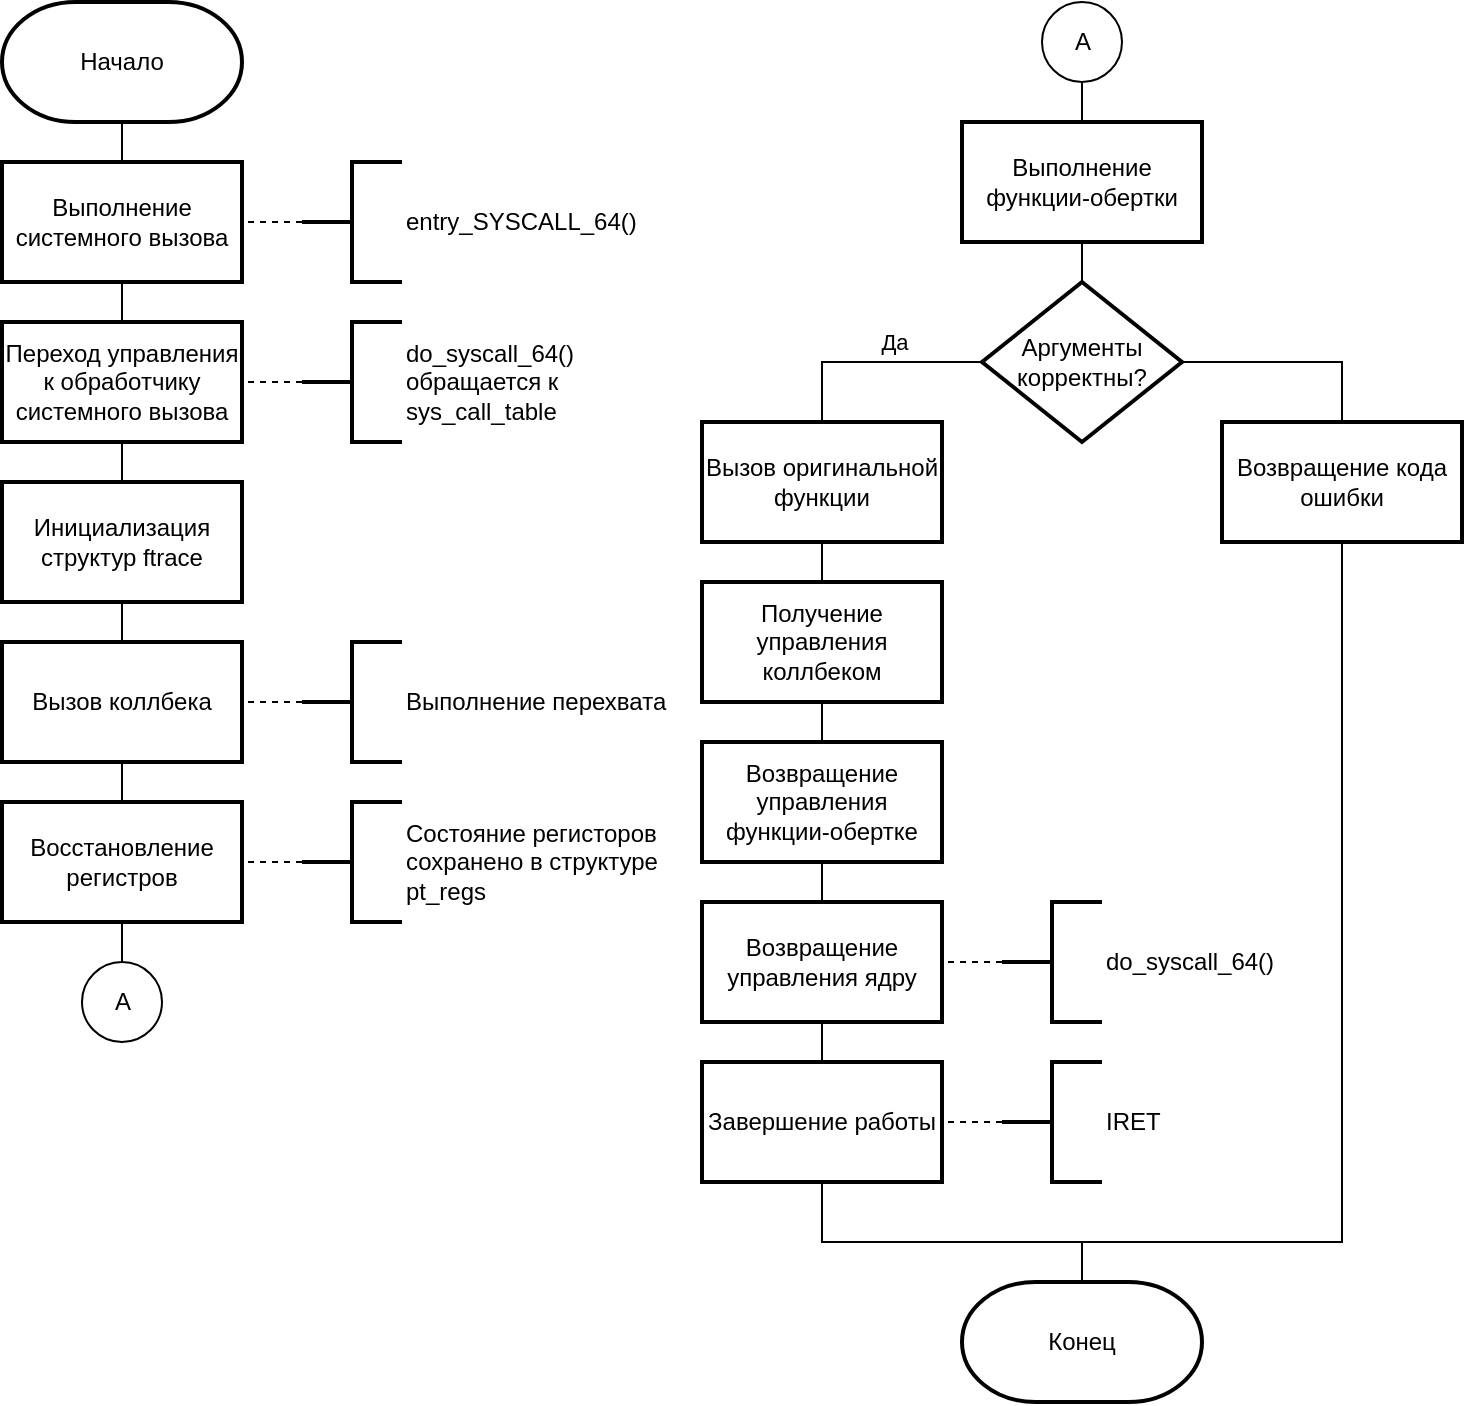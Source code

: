 <mxfile version="20.6.2" type="device"><diagram id="13vJBJReZE-VlDDde_2S" name="Страница 1"><mxGraphModel dx="1024" dy="612" grid="1" gridSize="10" guides="1" tooltips="1" connect="1" arrows="1" fold="1" page="1" pageScale="1" pageWidth="827" pageHeight="1169" math="0" shadow="0"><root><mxCell id="0"/><mxCell id="1" parent="0"/><mxCell id="3I7pESpCErqvcU9sDt52-3" style="edgeStyle=orthogonalEdgeStyle;rounded=0;orthogonalLoop=1;jettySize=auto;html=1;exitX=0.5;exitY=1;exitDx=0;exitDy=0;exitPerimeter=0;entryX=0.5;entryY=0;entryDx=0;entryDy=0;endArrow=none;endFill=0;" edge="1" parent="1" source="3I7pESpCErqvcU9sDt52-1" target="3I7pESpCErqvcU9sDt52-2"><mxGeometry relative="1" as="geometry"/></mxCell><mxCell id="3I7pESpCErqvcU9sDt52-1" value="Начало" style="strokeWidth=2;html=1;shape=mxgraph.flowchart.terminator;whiteSpace=wrap;" vertex="1" parent="1"><mxGeometry x="80" y="20" width="120" height="60" as="geometry"/></mxCell><mxCell id="3I7pESpCErqvcU9sDt52-5" style="edgeStyle=orthogonalEdgeStyle;rounded=0;orthogonalLoop=1;jettySize=auto;html=1;exitX=0.5;exitY=1;exitDx=0;exitDy=0;entryX=0.5;entryY=0;entryDx=0;entryDy=0;endArrow=none;endFill=0;" edge="1" parent="1" source="3I7pESpCErqvcU9sDt52-2" target="3I7pESpCErqvcU9sDt52-4"><mxGeometry relative="1" as="geometry"/></mxCell><mxCell id="3I7pESpCErqvcU9sDt52-2" value="Выполнение системного вызова" style="rounded=0;whiteSpace=wrap;html=1;absoluteArcSize=1;arcSize=14;strokeWidth=2;" vertex="1" parent="1"><mxGeometry x="80" y="100" width="120" height="60" as="geometry"/></mxCell><mxCell id="3I7pESpCErqvcU9sDt52-7" style="edgeStyle=orthogonalEdgeStyle;rounded=0;orthogonalLoop=1;jettySize=auto;html=1;exitX=0.5;exitY=1;exitDx=0;exitDy=0;endArrow=none;endFill=0;entryX=0.5;entryY=0;entryDx=0;entryDy=0;" edge="1" parent="1" source="3I7pESpCErqvcU9sDt52-4" target="3I7pESpCErqvcU9sDt52-6"><mxGeometry relative="1" as="geometry"><mxPoint x="140" y="250" as="targetPoint"/></mxGeometry></mxCell><mxCell id="3I7pESpCErqvcU9sDt52-4" value="Переход управления к обработчику системного вызова" style="rounded=0;whiteSpace=wrap;html=1;absoluteArcSize=1;arcSize=14;strokeWidth=2;" vertex="1" parent="1"><mxGeometry x="80" y="180" width="120" height="60" as="geometry"/></mxCell><mxCell id="3I7pESpCErqvcU9sDt52-9" style="edgeStyle=orthogonalEdgeStyle;rounded=0;orthogonalLoop=1;jettySize=auto;html=1;exitX=0.5;exitY=1;exitDx=0;exitDy=0;entryX=0.5;entryY=0;entryDx=0;entryDy=0;endArrow=none;endFill=0;" edge="1" parent="1" source="3I7pESpCErqvcU9sDt52-6" target="3I7pESpCErqvcU9sDt52-8"><mxGeometry relative="1" as="geometry"/></mxCell><mxCell id="3I7pESpCErqvcU9sDt52-6" value="Инициализация структур ftrace" style="rounded=0;whiteSpace=wrap;html=1;absoluteArcSize=1;arcSize=14;strokeWidth=2;" vertex="1" parent="1"><mxGeometry x="80" y="260" width="120" height="60" as="geometry"/></mxCell><mxCell id="3I7pESpCErqvcU9sDt52-11" style="edgeStyle=orthogonalEdgeStyle;rounded=0;orthogonalLoop=1;jettySize=auto;html=1;exitX=0.5;exitY=1;exitDx=0;exitDy=0;entryX=0.5;entryY=0;entryDx=0;entryDy=0;endArrow=none;endFill=0;" edge="1" parent="1" source="3I7pESpCErqvcU9sDt52-8" target="3I7pESpCErqvcU9sDt52-10"><mxGeometry relative="1" as="geometry"/></mxCell><mxCell id="3I7pESpCErqvcU9sDt52-8" value="Вызов коллбека" style="rounded=0;whiteSpace=wrap;html=1;absoluteArcSize=1;arcSize=14;strokeWidth=2;" vertex="1" parent="1"><mxGeometry x="80" y="340" width="120" height="60" as="geometry"/></mxCell><mxCell id="3I7pESpCErqvcU9sDt52-13" style="edgeStyle=orthogonalEdgeStyle;rounded=0;orthogonalLoop=1;jettySize=auto;html=1;exitX=0.5;exitY=1;exitDx=0;exitDy=0;entryX=0.5;entryY=0;entryDx=0;entryDy=0;entryPerimeter=0;endArrow=none;endFill=0;" edge="1" parent="1" source="3I7pESpCErqvcU9sDt52-10" target="3I7pESpCErqvcU9sDt52-12"><mxGeometry relative="1" as="geometry"/></mxCell><mxCell id="3I7pESpCErqvcU9sDt52-10" value="Восстановление регистров" style="rounded=0;whiteSpace=wrap;html=1;absoluteArcSize=1;arcSize=14;strokeWidth=2;" vertex="1" parent="1"><mxGeometry x="80" y="420" width="120" height="60" as="geometry"/></mxCell><mxCell id="3I7pESpCErqvcU9sDt52-12" value="А" style="verticalLabelPosition=middle;verticalAlign=middle;html=1;shape=mxgraph.flowchart.on-page_reference;rounded=0;labelPosition=center;align=center;" vertex="1" parent="1"><mxGeometry x="120" y="500" width="40" height="40" as="geometry"/></mxCell><mxCell id="3I7pESpCErqvcU9sDt52-16" style="edgeStyle=orthogonalEdgeStyle;rounded=0;orthogonalLoop=1;jettySize=auto;html=1;exitX=0.5;exitY=1;exitDx=0;exitDy=0;exitPerimeter=0;entryX=0.5;entryY=0;entryDx=0;entryDy=0;endArrow=none;endFill=0;" edge="1" parent="1" source="3I7pESpCErqvcU9sDt52-14" target="3I7pESpCErqvcU9sDt52-15"><mxGeometry relative="1" as="geometry"/></mxCell><mxCell id="3I7pESpCErqvcU9sDt52-14" value="А" style="verticalLabelPosition=middle;verticalAlign=middle;html=1;shape=mxgraph.flowchart.on-page_reference;rounded=0;labelPosition=center;align=center;" vertex="1" parent="1"><mxGeometry x="600" y="20" width="40" height="40" as="geometry"/></mxCell><mxCell id="3I7pESpCErqvcU9sDt52-18" style="edgeStyle=orthogonalEdgeStyle;rounded=0;orthogonalLoop=1;jettySize=auto;html=1;exitX=0.5;exitY=1;exitDx=0;exitDy=0;entryX=0.5;entryY=0;entryDx=0;entryDy=0;entryPerimeter=0;endArrow=none;endFill=0;" edge="1" parent="1" source="3I7pESpCErqvcU9sDt52-15" target="3I7pESpCErqvcU9sDt52-17"><mxGeometry relative="1" as="geometry"/></mxCell><mxCell id="3I7pESpCErqvcU9sDt52-15" value="Выполнение функции-обертки" style="rounded=0;whiteSpace=wrap;html=1;absoluteArcSize=1;arcSize=14;strokeWidth=2;" vertex="1" parent="1"><mxGeometry x="560" y="80" width="120" height="60" as="geometry"/></mxCell><mxCell id="3I7pESpCErqvcU9sDt52-20" value="Да" style="edgeStyle=orthogonalEdgeStyle;rounded=0;orthogonalLoop=1;jettySize=auto;html=1;exitX=0;exitY=0.5;exitDx=0;exitDy=0;exitPerimeter=0;entryX=0.5;entryY=0;entryDx=0;entryDy=0;endArrow=none;endFill=0;" edge="1" parent="1" source="3I7pESpCErqvcU9sDt52-17" target="3I7pESpCErqvcU9sDt52-19"><mxGeometry x="-0.2" y="-10" relative="1" as="geometry"><mxPoint as="offset"/></mxGeometry></mxCell><mxCell id="3I7pESpCErqvcU9sDt52-29" style="edgeStyle=orthogonalEdgeStyle;rounded=0;orthogonalLoop=1;jettySize=auto;html=1;exitX=1;exitY=0.5;exitDx=0;exitDy=0;exitPerimeter=0;entryX=0.5;entryY=0;entryDx=0;entryDy=0;endArrow=none;endFill=0;" edge="1" parent="1" source="3I7pESpCErqvcU9sDt52-17" target="3I7pESpCErqvcU9sDt52-28"><mxGeometry relative="1" as="geometry"/></mxCell><mxCell id="3I7pESpCErqvcU9sDt52-17" value="Аргументы корректны?" style="strokeWidth=2;html=1;shape=mxgraph.flowchart.decision;whiteSpace=wrap;rounded=0;" vertex="1" parent="1"><mxGeometry x="570" y="160" width="100" height="80" as="geometry"/></mxCell><mxCell id="3I7pESpCErqvcU9sDt52-22" style="edgeStyle=orthogonalEdgeStyle;rounded=0;orthogonalLoop=1;jettySize=auto;html=1;exitX=0.5;exitY=1;exitDx=0;exitDy=0;entryX=0.5;entryY=0;entryDx=0;entryDy=0;endArrow=none;endFill=0;" edge="1" parent="1" source="3I7pESpCErqvcU9sDt52-19" target="3I7pESpCErqvcU9sDt52-21"><mxGeometry relative="1" as="geometry"/></mxCell><mxCell id="3I7pESpCErqvcU9sDt52-19" value="Вызов оригинальной функции" style="rounded=0;whiteSpace=wrap;html=1;absoluteArcSize=1;arcSize=14;strokeWidth=2;" vertex="1" parent="1"><mxGeometry x="430" y="230" width="120" height="60" as="geometry"/></mxCell><mxCell id="3I7pESpCErqvcU9sDt52-24" style="edgeStyle=orthogonalEdgeStyle;rounded=0;orthogonalLoop=1;jettySize=auto;html=1;exitX=0.5;exitY=1;exitDx=0;exitDy=0;entryX=0.5;entryY=0;entryDx=0;entryDy=0;endArrow=none;endFill=0;" edge="1" parent="1" source="3I7pESpCErqvcU9sDt52-21" target="3I7pESpCErqvcU9sDt52-23"><mxGeometry relative="1" as="geometry"/></mxCell><mxCell id="3I7pESpCErqvcU9sDt52-21" value="Получение управления коллбеком" style="rounded=0;whiteSpace=wrap;html=1;absoluteArcSize=1;arcSize=14;strokeWidth=2;" vertex="1" parent="1"><mxGeometry x="430" y="310" width="120" height="60" as="geometry"/></mxCell><mxCell id="3I7pESpCErqvcU9sDt52-26" style="edgeStyle=orthogonalEdgeStyle;rounded=0;orthogonalLoop=1;jettySize=auto;html=1;exitX=0.5;exitY=1;exitDx=0;exitDy=0;entryX=0.5;entryY=0;entryDx=0;entryDy=0;endArrow=none;endFill=0;" edge="1" parent="1" source="3I7pESpCErqvcU9sDt52-23" target="3I7pESpCErqvcU9sDt52-25"><mxGeometry relative="1" as="geometry"/></mxCell><mxCell id="3I7pESpCErqvcU9sDt52-23" value="Возвращение управления функции-обертке" style="rounded=0;whiteSpace=wrap;html=1;absoluteArcSize=1;arcSize=14;strokeWidth=2;" vertex="1" parent="1"><mxGeometry x="430" y="390" width="120" height="60" as="geometry"/></mxCell><mxCell id="3I7pESpCErqvcU9sDt52-33" style="edgeStyle=orthogonalEdgeStyle;rounded=0;orthogonalLoop=1;jettySize=auto;html=1;exitX=0.5;exitY=1;exitDx=0;exitDy=0;entryX=0.5;entryY=0;entryDx=0;entryDy=0;endArrow=none;endFill=0;" edge="1" parent="1" source="3I7pESpCErqvcU9sDt52-25" target="3I7pESpCErqvcU9sDt52-27"><mxGeometry relative="1" as="geometry"/></mxCell><mxCell id="3I7pESpCErqvcU9sDt52-25" value="Возвращение управления ядру" style="rounded=0;whiteSpace=wrap;html=1;absoluteArcSize=1;arcSize=14;strokeWidth=2;" vertex="1" parent="1"><mxGeometry x="430" y="470" width="120" height="60" as="geometry"/></mxCell><mxCell id="3I7pESpCErqvcU9sDt52-31" style="edgeStyle=orthogonalEdgeStyle;rounded=0;orthogonalLoop=1;jettySize=auto;html=1;exitX=0.5;exitY=1;exitDx=0;exitDy=0;entryX=0.5;entryY=0;entryDx=0;entryDy=0;entryPerimeter=0;endArrow=none;endFill=0;" edge="1" parent="1" source="3I7pESpCErqvcU9sDt52-27"><mxGeometry relative="1" as="geometry"><mxPoint x="620" y="660" as="targetPoint"/><Array as="points"><mxPoint x="490" y="640"/><mxPoint x="620" y="640"/></Array></mxGeometry></mxCell><mxCell id="3I7pESpCErqvcU9sDt52-27" value="Завершение работы" style="rounded=0;whiteSpace=wrap;html=1;absoluteArcSize=1;arcSize=14;strokeWidth=2;" vertex="1" parent="1"><mxGeometry x="430" y="550" width="120" height="60" as="geometry"/></mxCell><mxCell id="3I7pESpCErqvcU9sDt52-32" style="edgeStyle=orthogonalEdgeStyle;rounded=0;orthogonalLoop=1;jettySize=auto;html=1;exitX=0.5;exitY=1;exitDx=0;exitDy=0;entryX=0.5;entryY=0;entryDx=0;entryDy=0;entryPerimeter=0;endArrow=none;endFill=0;" edge="1" parent="1" source="3I7pESpCErqvcU9sDt52-28"><mxGeometry relative="1" as="geometry"><mxPoint x="620" y="660" as="targetPoint"/><Array as="points"><mxPoint x="750" y="640"/><mxPoint x="620" y="640"/></Array></mxGeometry></mxCell><mxCell id="3I7pESpCErqvcU9sDt52-28" value="Возвращение кода ошибки" style="rounded=0;whiteSpace=wrap;html=1;absoluteArcSize=1;arcSize=14;strokeWidth=2;" vertex="1" parent="1"><mxGeometry x="690" y="230" width="120" height="60" as="geometry"/></mxCell><mxCell id="3I7pESpCErqvcU9sDt52-30" value="Конец" style="strokeWidth=2;html=1;shape=mxgraph.flowchart.terminator;whiteSpace=wrap;" vertex="1" parent="1"><mxGeometry x="560" y="660" width="120" height="60" as="geometry"/></mxCell><mxCell id="3I7pESpCErqvcU9sDt52-35" style="edgeStyle=orthogonalEdgeStyle;rounded=0;orthogonalLoop=1;jettySize=auto;html=1;exitX=0;exitY=0.5;exitDx=0;exitDy=0;exitPerimeter=0;entryX=1;entryY=0.5;entryDx=0;entryDy=0;endArrow=none;endFill=0;dashed=1;" edge="1" parent="1" source="3I7pESpCErqvcU9sDt52-34" target="3I7pESpCErqvcU9sDt52-2"><mxGeometry relative="1" as="geometry"/></mxCell><mxCell id="3I7pESpCErqvcU9sDt52-34" value="entry_SYSCALL_64()" style="strokeWidth=2;html=1;shape=mxgraph.flowchart.annotation_2;align=left;labelPosition=right;pointerEvents=1;rounded=0;" vertex="1" parent="1"><mxGeometry x="230" y="100" width="50" height="60" as="geometry"/></mxCell><mxCell id="3I7pESpCErqvcU9sDt52-41" style="edgeStyle=orthogonalEdgeStyle;rounded=0;orthogonalLoop=1;jettySize=auto;html=1;exitX=0;exitY=0.5;exitDx=0;exitDy=0;exitPerimeter=0;entryX=1;entryY=0.5;entryDx=0;entryDy=0;dashed=1;endArrow=none;endFill=0;" edge="1" parent="1" source="3I7pESpCErqvcU9sDt52-36" target="3I7pESpCErqvcU9sDt52-4"><mxGeometry relative="1" as="geometry"/></mxCell><mxCell id="3I7pESpCErqvcU9sDt52-36" value="do_syscall_64()&lt;br&gt;обращается к &lt;br&gt;sys_call_table" style="strokeWidth=2;html=1;shape=mxgraph.flowchart.annotation_2;align=left;labelPosition=right;pointerEvents=1;rounded=0;" vertex="1" parent="1"><mxGeometry x="230" y="180" width="50" height="60" as="geometry"/></mxCell><mxCell id="3I7pESpCErqvcU9sDt52-40" style="edgeStyle=orthogonalEdgeStyle;rounded=0;orthogonalLoop=1;jettySize=auto;html=1;exitX=0;exitY=0.5;exitDx=0;exitDy=0;exitPerimeter=0;entryX=1;entryY=0.5;entryDx=0;entryDy=0;dashed=1;endArrow=none;endFill=0;" edge="1" parent="1" source="3I7pESpCErqvcU9sDt52-37" target="3I7pESpCErqvcU9sDt52-8"><mxGeometry relative="1" as="geometry"/></mxCell><mxCell id="3I7pESpCErqvcU9sDt52-37" value="Выполнение перехвата" style="strokeWidth=2;html=1;shape=mxgraph.flowchart.annotation_2;align=left;labelPosition=right;pointerEvents=1;rounded=0;" vertex="1" parent="1"><mxGeometry x="230" y="340" width="50" height="60" as="geometry"/></mxCell><mxCell id="3I7pESpCErqvcU9sDt52-39" style="edgeStyle=orthogonalEdgeStyle;rounded=0;orthogonalLoop=1;jettySize=auto;html=1;exitX=0;exitY=0.5;exitDx=0;exitDy=0;exitPerimeter=0;entryX=1;entryY=0.5;entryDx=0;entryDy=0;dashed=1;endArrow=none;endFill=0;" edge="1" parent="1" source="3I7pESpCErqvcU9sDt52-38" target="3I7pESpCErqvcU9sDt52-10"><mxGeometry relative="1" as="geometry"/></mxCell><mxCell id="3I7pESpCErqvcU9sDt52-38" value="Состояние регисторов&lt;br&gt;сохранено в структуре&lt;br&gt;pt_regs" style="strokeWidth=2;html=1;shape=mxgraph.flowchart.annotation_2;align=left;labelPosition=right;pointerEvents=1;rounded=0;" vertex="1" parent="1"><mxGeometry x="230" y="420" width="50" height="60" as="geometry"/></mxCell><mxCell id="3I7pESpCErqvcU9sDt52-49" style="edgeStyle=orthogonalEdgeStyle;rounded=0;orthogonalLoop=1;jettySize=auto;html=1;exitX=0;exitY=0.5;exitDx=0;exitDy=0;exitPerimeter=0;entryX=1;entryY=0.5;entryDx=0;entryDy=0;dashed=1;endArrow=none;endFill=0;" edge="1" parent="1" source="3I7pESpCErqvcU9sDt52-44" target="3I7pESpCErqvcU9sDt52-25"><mxGeometry relative="1" as="geometry"/></mxCell><mxCell id="3I7pESpCErqvcU9sDt52-44" value="do_syscall_64()" style="strokeWidth=2;html=1;shape=mxgraph.flowchart.annotation_2;align=left;labelPosition=right;pointerEvents=1;rounded=0;" vertex="1" parent="1"><mxGeometry x="580" y="470" width="50" height="60" as="geometry"/></mxCell><mxCell id="3I7pESpCErqvcU9sDt52-46" style="edgeStyle=orthogonalEdgeStyle;rounded=0;orthogonalLoop=1;jettySize=auto;html=1;exitX=0;exitY=0.5;exitDx=0;exitDy=0;exitPerimeter=0;entryX=1;entryY=0.5;entryDx=0;entryDy=0;dashed=1;endArrow=none;endFill=0;" edge="1" parent="1" source="3I7pESpCErqvcU9sDt52-45" target="3I7pESpCErqvcU9sDt52-27"><mxGeometry relative="1" as="geometry"/></mxCell><mxCell id="3I7pESpCErqvcU9sDt52-45" value="IRET" style="strokeWidth=2;html=1;shape=mxgraph.flowchart.annotation_2;align=left;labelPosition=right;pointerEvents=1;rounded=0;" vertex="1" parent="1"><mxGeometry x="580" y="550" width="50" height="60" as="geometry"/></mxCell></root></mxGraphModel></diagram></mxfile>